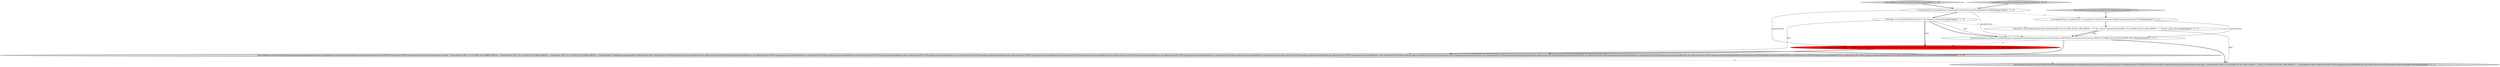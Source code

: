 digraph {
8 [style = filled, label = "List<JoinableClause> joinableClauses = ImmutableList.of(factToCountryNameUsingIsoCodeLookup(JoinType.LEFT))@@@3@@@['0', '0', '1']", fillcolor = white, shape = ellipse image = "AAA0AAABBB3BBB"];
0 [style = filled, label = "JoinFilterPreAnalysis preAnalysis = JoinFilterAnalyzer.computeJoinFilterPreAnalysis(joinableClauses,VirtualColumns.EMPTY,filter,true,true,true,QueryContexts.DEFAULT_ENABLE_JOIN_FILTER_REWRITE_MAX_SIZE)@@@5@@@['1', '0', '1']", fillcolor = white, shape = ellipse image = "AAA0AAABBB1BBB"];
5 [style = filled, label = "test_makeCursors_factToCountryInnerUsingCountryNumber['0', '1', '0']", fillcolor = lightgray, shape = diamond image = "AAA0AAABBB2BBB"];
7 [style = filled, label = "test_makeCursors_factToCountryLeftWithFilterOnJoinableUsingLookup['0', '0', '1']", fillcolor = lightgray, shape = diamond image = "AAA0AAABBB3BBB"];
10 [style = filled, label = "JoinTestHelper.verifyCursors(new HashJoinSegmentStorageAdapter(factSegment.asStorageAdapter(),joinableClauses,preAnalysis).makeCursors(filter,Intervals.ETERNITY,VirtualColumns.EMPTY,Granularities.ALL,false,null),ImmutableList.of(\"page\",\"countryIsoCode\",FACT_TO_COUNTRY_ON_ISO_CODE_PREFIX + \"k\",FACT_TO_COUNTRY_ON_ISO_CODE_PREFIX + \"v\"),ImmutableList.of(new Object((((edu.fdu.CPPDG.tinypdg.pe.ExpressionInfo@91edd7,new Object((((edu.fdu.CPPDG.tinypdg.pe.ExpressionInfo@91edde))@@@6@@@['0', '0', '1']", fillcolor = lightgray, shape = ellipse image = "AAA0AAABBB3BBB"];
3 [style = filled, label = "test_makeCursors_factToCountryInnerUsingCountryNumber['1', '0', '0']", fillcolor = lightgray, shape = diamond image = "AAA0AAABBB1BBB"];
2 [style = filled, label = "Filter filter = new SelectorDimFilter(\"channel\",\"#en.wikipedia\",null).toFilter()@@@4@@@['1', '1', '0']", fillcolor = white, shape = ellipse image = "AAA0AAABBB1BBB"];
9 [style = filled, label = "Filter filter = new OrDimFilter(new SelectorDimFilter(FACT_TO_COUNTRY_ON_ISO_CODE_PREFIX + \"k\",\"DE\",null),new SelectorDimFilter(FACT_TO_COUNTRY_ON_ISO_CODE_PREFIX + \"v\",\"Norway\",null)).toFilter()@@@4@@@['0', '0', '1']", fillcolor = white, shape = ellipse image = "AAA0AAABBB3BBB"];
4 [style = filled, label = "JoinTestHelper.verifyCursors(new HashJoinSegmentStorageAdapter(factSegment.asStorageAdapter(),joinableClauses,preAnalysis).makeCursors(filter,Intervals.ETERNITY,VirtualColumns.EMPTY,Granularities.ALL,false,null),ImmutableList.of(\"page\",\"countryIsoCode\",FACT_TO_COUNTRY_ON_NUMBER_PREFIX + \"countryIsoCode\",FACT_TO_COUNTRY_ON_NUMBER_PREFIX + \"countryName\",FACT_TO_COUNTRY_ON_NUMBER_PREFIX + \"countryNumber\"),NullHandling.sqlCompatible()? ImmutableList.of(new Object((((edu.fdu.CPPDG.tinypdg.pe.ExpressionInfo@91eca6,new Object((((edu.fdu.CPPDG.tinypdg.pe.ExpressionInfo@91ecae,new Object((((edu.fdu.CPPDG.tinypdg.pe.ExpressionInfo@91ecb6,new Object((((edu.fdu.CPPDG.tinypdg.pe.ExpressionInfo@91ecbe,new Object((((edu.fdu.CPPDG.tinypdg.pe.ExpressionInfo@91ecc6,new Object((((edu.fdu.CPPDG.tinypdg.pe.ExpressionInfo@91ecce,new Object((((edu.fdu.CPPDG.tinypdg.pe.ExpressionInfo@91ecd6,new Object((((edu.fdu.CPPDG.tinypdg.pe.ExpressionInfo@91ecde,new Object((((edu.fdu.CPPDG.tinypdg.pe.ExpressionInfo@91ece6,new Object((((edu.fdu.CPPDG.tinypdg.pe.ExpressionInfo@91ecee,new Object((((edu.fdu.CPPDG.tinypdg.pe.ExpressionInfo@91ecf6,new Object((((edu.fdu.CPPDG.tinypdg.pe.ExpressionInfo@91ecfe): ImmutableList.of(new Object((((edu.fdu.CPPDG.tinypdg.pe.ExpressionInfo@91ed09,new Object((((edu.fdu.CPPDG.tinypdg.pe.ExpressionInfo@91ed11,new Object((((edu.fdu.CPPDG.tinypdg.pe.ExpressionInfo@91ed19,new Object((((edu.fdu.CPPDG.tinypdg.pe.ExpressionInfo@91ed21,new Object((((edu.fdu.CPPDG.tinypdg.pe.ExpressionInfo@91ed29,new Object((((edu.fdu.CPPDG.tinypdg.pe.ExpressionInfo@91ed31,new Object((((edu.fdu.CPPDG.tinypdg.pe.ExpressionInfo@91ed39,new Object((((edu.fdu.CPPDG.tinypdg.pe.ExpressionInfo@91ed41,new Object((((edu.fdu.CPPDG.tinypdg.pe.ExpressionInfo@91ed49,new Object((((edu.fdu.CPPDG.tinypdg.pe.ExpressionInfo@91ed51,new Object((((edu.fdu.CPPDG.tinypdg.pe.ExpressionInfo@91ed59,new Object((((edu.fdu.CPPDG.tinypdg.pe.ExpressionInfo@91ed61,new Object((((((edu.fdu.CPPDG.tinypdg.pe.ExpressionInfo@91ed69))@@@6@@@['1', '1', '0']", fillcolor = lightgray, shape = ellipse image = "AAA0AAABBB1BBB"];
1 [style = filled, label = "List<JoinableClause> joinableClauses = ImmutableList.of(factToCountryOnNumber(JoinType.INNER))@@@3@@@['1', '1', '0']", fillcolor = white, shape = ellipse image = "AAA0AAABBB1BBB"];
6 [style = filled, label = "JoinFilterPreAnalysis preAnalysis = JoinFilterAnalyzer.computeJoinFilterPreAnalysis(JoinableClauses.fromList(joinableClauses),VirtualColumns.EMPTY,filter,true,true,true,QueryContexts.DEFAULT_ENABLE_JOIN_FILTER_REWRITE_MAX_SIZE)@@@5@@@['0', '1', '0']", fillcolor = red, shape = ellipse image = "AAA1AAABBB2BBB"];
9->0 [style = bold, label=""];
3->1 [style = bold, label=""];
2->6 [style = solid, label="filter"];
2->6 [style = bold, label=""];
2->4 [style = solid, label="filter"];
0->6 [style = dashed, label="0"];
1->6 [style = solid, label="joinableClauses"];
7->8 [style = bold, label=""];
2->0 [style = solid, label="filter"];
9->0 [style = solid, label="filter"];
6->4 [style = bold, label=""];
5->1 [style = bold, label=""];
0->10 [style = bold, label=""];
2->0 [style = bold, label=""];
1->0 [style = solid, label="joinableClauses"];
9->10 [style = solid, label="filter"];
0->4 [style = bold, label=""];
8->0 [style = solid, label="joinableClauses"];
2->9 [style = dashed, label="0"];
8->9 [style = bold, label=""];
1->8 [style = dashed, label="0"];
1->2 [style = bold, label=""];
4->10 [style = dashed, label="0"];
}
